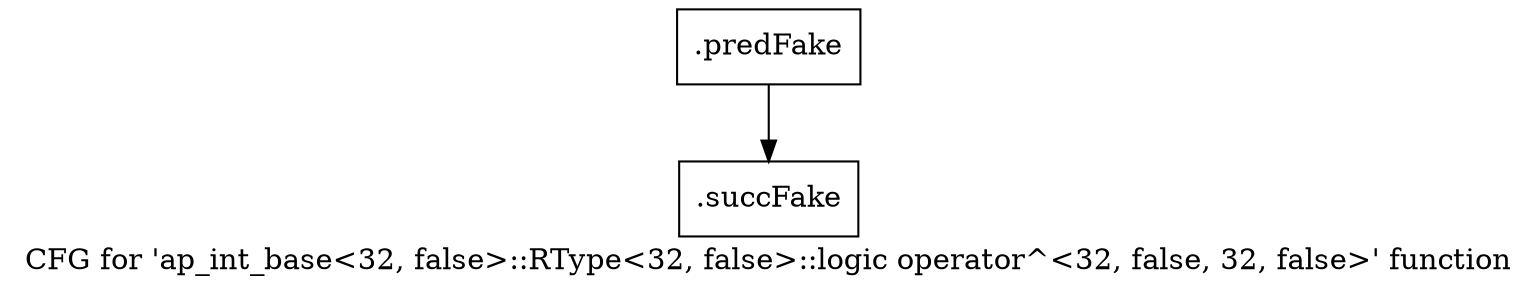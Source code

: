 digraph "CFG for 'ap_int_base\<32, false\>::RType\<32, false\>::logic operator^\<32, false, 32, false\>' function" {
	label="CFG for 'ap_int_base\<32, false\>::RType\<32, false\>::logic operator^\<32, false, 32, false\>' function";

	Node0x5db5cc0 [shape=record,filename="",linenumber="",label="{.predFake}"];
	Node0x5db5cc0 -> Node0x60d5b30[ callList="" memoryops="" filename="/mnt/xilinx/Vitis_HLS/2021.2/include/ap_int_base.h" execusionnum="2988"];
	Node0x60d5b30 [shape=record,filename="/mnt/xilinx/Vitis_HLS/2021.2/include/ap_int_base.h",linenumber="1544",label="{.succFake}"];
}
